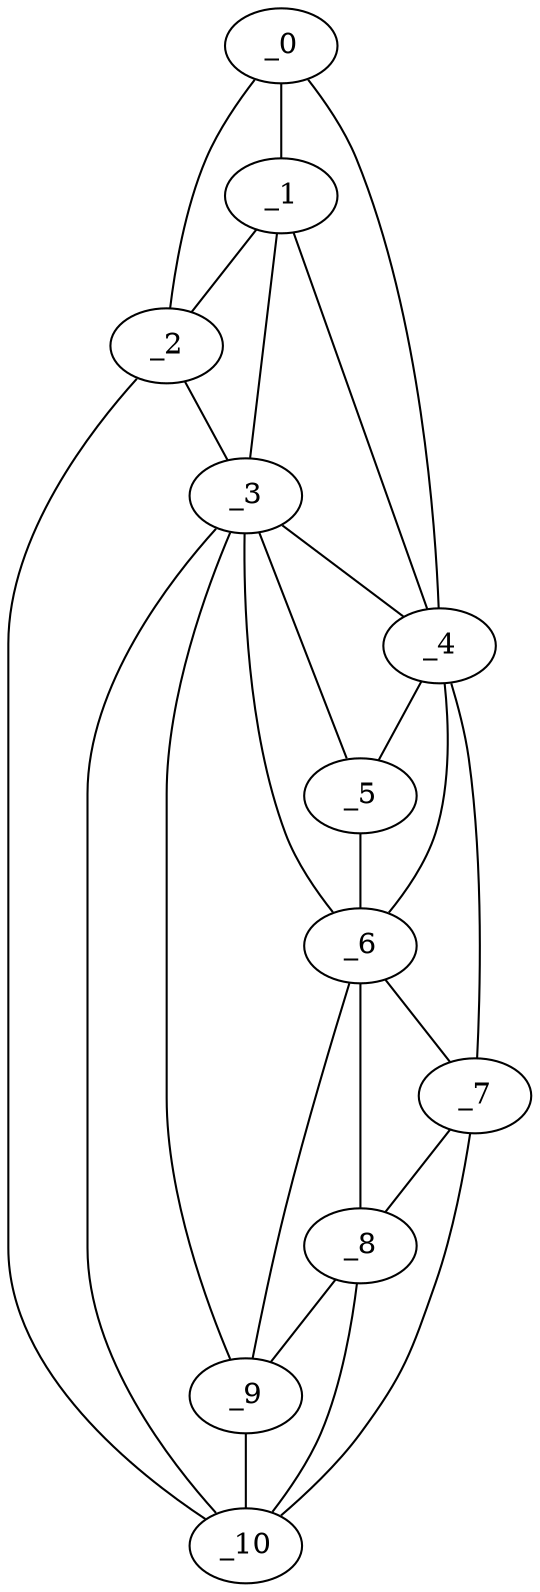 graph "obj38__180.gxl" {
	_0	 [x=11,
		y=51];
	_1	 [x=33,
		y=60];
	_0 -- _1	 [valence=2];
	_2	 [x=34,
		y=66];
	_0 -- _2	 [valence=1];
	_4	 [x=79,
		y=46];
	_0 -- _4	 [valence=1];
	_1 -- _2	 [valence=1];
	_3	 [x=76,
		y=62];
	_1 -- _3	 [valence=2];
	_1 -- _4	 [valence=1];
	_2 -- _3	 [valence=2];
	_10	 [x=126,
		y=60];
	_2 -- _10	 [valence=1];
	_3 -- _4	 [valence=2];
	_5	 [x=81,
		y=54];
	_3 -- _5	 [valence=1];
	_6	 [x=88,
		y=58];
	_3 -- _6	 [valence=1];
	_9	 [x=110,
		y=57];
	_3 -- _9	 [valence=2];
	_3 -- _10	 [valence=1];
	_4 -- _5	 [valence=2];
	_4 -- _6	 [valence=1];
	_7	 [x=102,
		y=49];
	_4 -- _7	 [valence=1];
	_5 -- _6	 [valence=2];
	_6 -- _7	 [valence=2];
	_8	 [x=107,
		y=52];
	_6 -- _8	 [valence=2];
	_6 -- _9	 [valence=2];
	_7 -- _8	 [valence=1];
	_7 -- _10	 [valence=1];
	_8 -- _9	 [valence=1];
	_8 -- _10	 [valence=2];
	_9 -- _10	 [valence=1];
}
